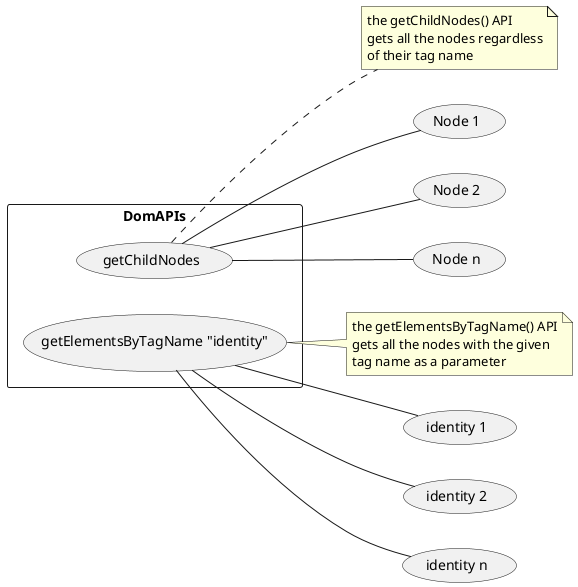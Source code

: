 @startuml
left to right direction
rectangle DomAPIs{
	(getChildNodes)
	(getElementsByTagName "identity")
}
note right of (getChildNodes)
	the getChildNodes() API
	gets all the nodes regardless
	of their tag name
endnote
note right of (getElementsByTagName "identity")
	the getElementsByTagName() API
	gets all the nodes with the given
	tag name as a parameter
endnote

(getChildNodes) -- (Node 1)
(getChildNodes) -- (Node 2)
(getChildNodes) -- (Node n)

(getElementsByTagName "identity") -- (identity 1)
(getElementsByTagName "identity") -- (identity 2)
(getElementsByTagName "identity") -- (identity n)
@enduml